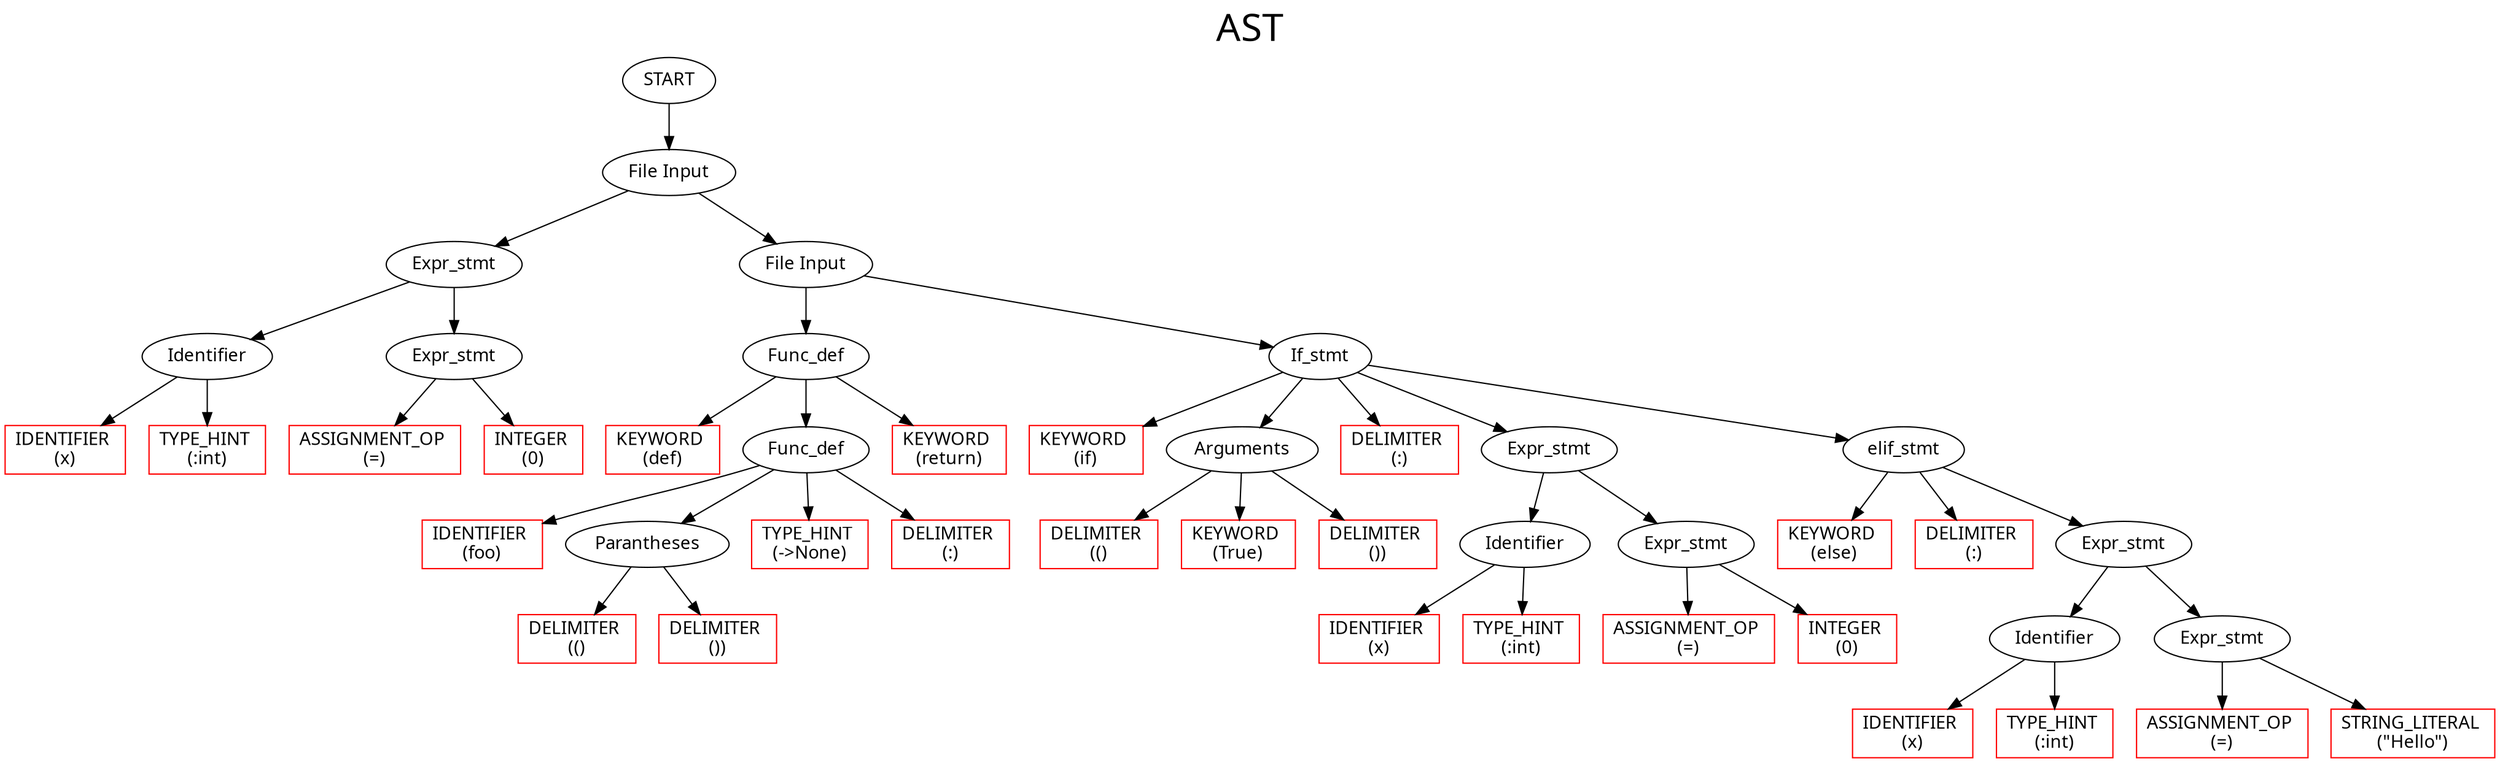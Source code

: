 digraph G{

label     = "AST"
fontname  = "Cascadia code"
fontsize  = 30
labelloc  = t

node   [ fontname="Cascadia code" ]
	126		[ style = solid label = "START"  ];
	126 -> 125
	125		[ style = solid label = "File Input"  ];
	125 -> 26
	26		[ style = solid label = "Expr_stmt"  ];
	26 -> 2
	2		[ style = solid label = "Identifier"  ];
	2 -> 0
	0		[ style = solid label = "IDENTIFIER 
(x)" color = red shape = rectangle ];
	2 -> 1
	1		[ style = solid label = "TYPE_HINT 
(:int)" color = red shape = rectangle ];
	26 -> 25
	25		[ style = solid label = "Expr_stmt"  ];
	25 -> 3
	3		[ style = solid label = "ASSIGNMENT_OP 
(=)" color = red shape = rectangle ];
	25 -> 14
	14		[ style = solid label = "INTEGER 
(0)" color = red shape = rectangle ];
	125 -> 124
	124		[ style = solid label = "File Input"  ];
	124 -> 38
	38		[ style = solid label = "Func_def"  ];
	38 -> 28
	28		[ style = solid label = "KEYWORD 
(def)" color = red shape = rectangle ];
	38 -> 35
	35		[ style = solid label = "Func_def"  ];
	35 -> 29
	29		[ style = solid label = "IDENTIFIER 
(foo)" color = red shape = rectangle ];
	35 -> 32
	32		[ style = solid label = "Parantheses"  ];
	32 -> 30
	30		[ style = solid label = "DELIMITER 
(()" color = red shape = rectangle ];
	32 -> 31
	31		[ style = solid label = "DELIMITER 
())" color = red shape = rectangle ];
	35 -> 33
	33		[ style = solid label = "TYPE_HINT 
(->None)" color = red shape = rectangle ];
	35 -> 34
	34		[ style = solid label = "DELIMITER 
(:)" color = red shape = rectangle ];
	38 -> 36
	36		[ style = solid label = "KEYWORD 
(return)" color = red shape = rectangle ];
	124 -> 122
	122		[ style = solid label = "If_stmt"  ];
	122 -> 39
	39		[ style = solid label = "KEYWORD 
(if)" color = red shape = rectangle ];
	122 -> 52
	52		[ style = solid label = "Arguments"  ];
	52 -> 40
	40		[ style = solid label = "DELIMITER 
(()" color = red shape = rectangle ];
	52 -> 41
	41		[ style = solid label = "KEYWORD 
(True)" color = red shape = rectangle ];
	52 -> 42
	42		[ style = solid label = "DELIMITER 
())" color = red shape = rectangle ];
	122 -> 53
	53		[ style = solid label = "DELIMITER 
(:)" color = red shape = rectangle ];
	122 -> 89
	89		[ style = solid label = "Expr_stmt"  ];
	89 -> 65
	65		[ style = solid label = "Identifier"  ];
	65 -> 63
	63		[ style = solid label = "IDENTIFIER 
(x)" color = red shape = rectangle ];
	65 -> 64
	64		[ style = solid label = "TYPE_HINT 
(:int)" color = red shape = rectangle ];
	89 -> 88
	88		[ style = solid label = "Expr_stmt"  ];
	88 -> 66
	66		[ style = solid label = "ASSIGNMENT_OP 
(=)" color = red shape = rectangle ];
	88 -> 77
	77		[ style = solid label = "INTEGER 
(0)" color = red shape = rectangle ];
	122 -> 121
	121		[ style = solid label = "elif_stmt"  ];
	121 -> 91
	91		[ style = solid label = "KEYWORD 
(else)" color = red shape = rectangle ];
	121 -> 92
	92		[ style = solid label = "DELIMITER 
(:)" color = red shape = rectangle ];
	121 -> 119
	119		[ style = solid label = "Expr_stmt"  ];
	119 -> 95
	95		[ style = solid label = "Identifier"  ];
	95 -> 93
	93		[ style = solid label = "IDENTIFIER 
(x)" color = red shape = rectangle ];
	95 -> 94
	94		[ style = solid label = "TYPE_HINT 
(:int)" color = red shape = rectangle ];
	119 -> 118
	118		[ style = solid label = "Expr_stmt"  ];
	118 -> 96
	96		[ style = solid label = "ASSIGNMENT_OP 
(=)" color = red shape = rectangle ];
	118 -> 107
	107		[ style = solid label = "STRING_LITERAL 
(\"Hello\")" color = red shape = rectangle ];
}